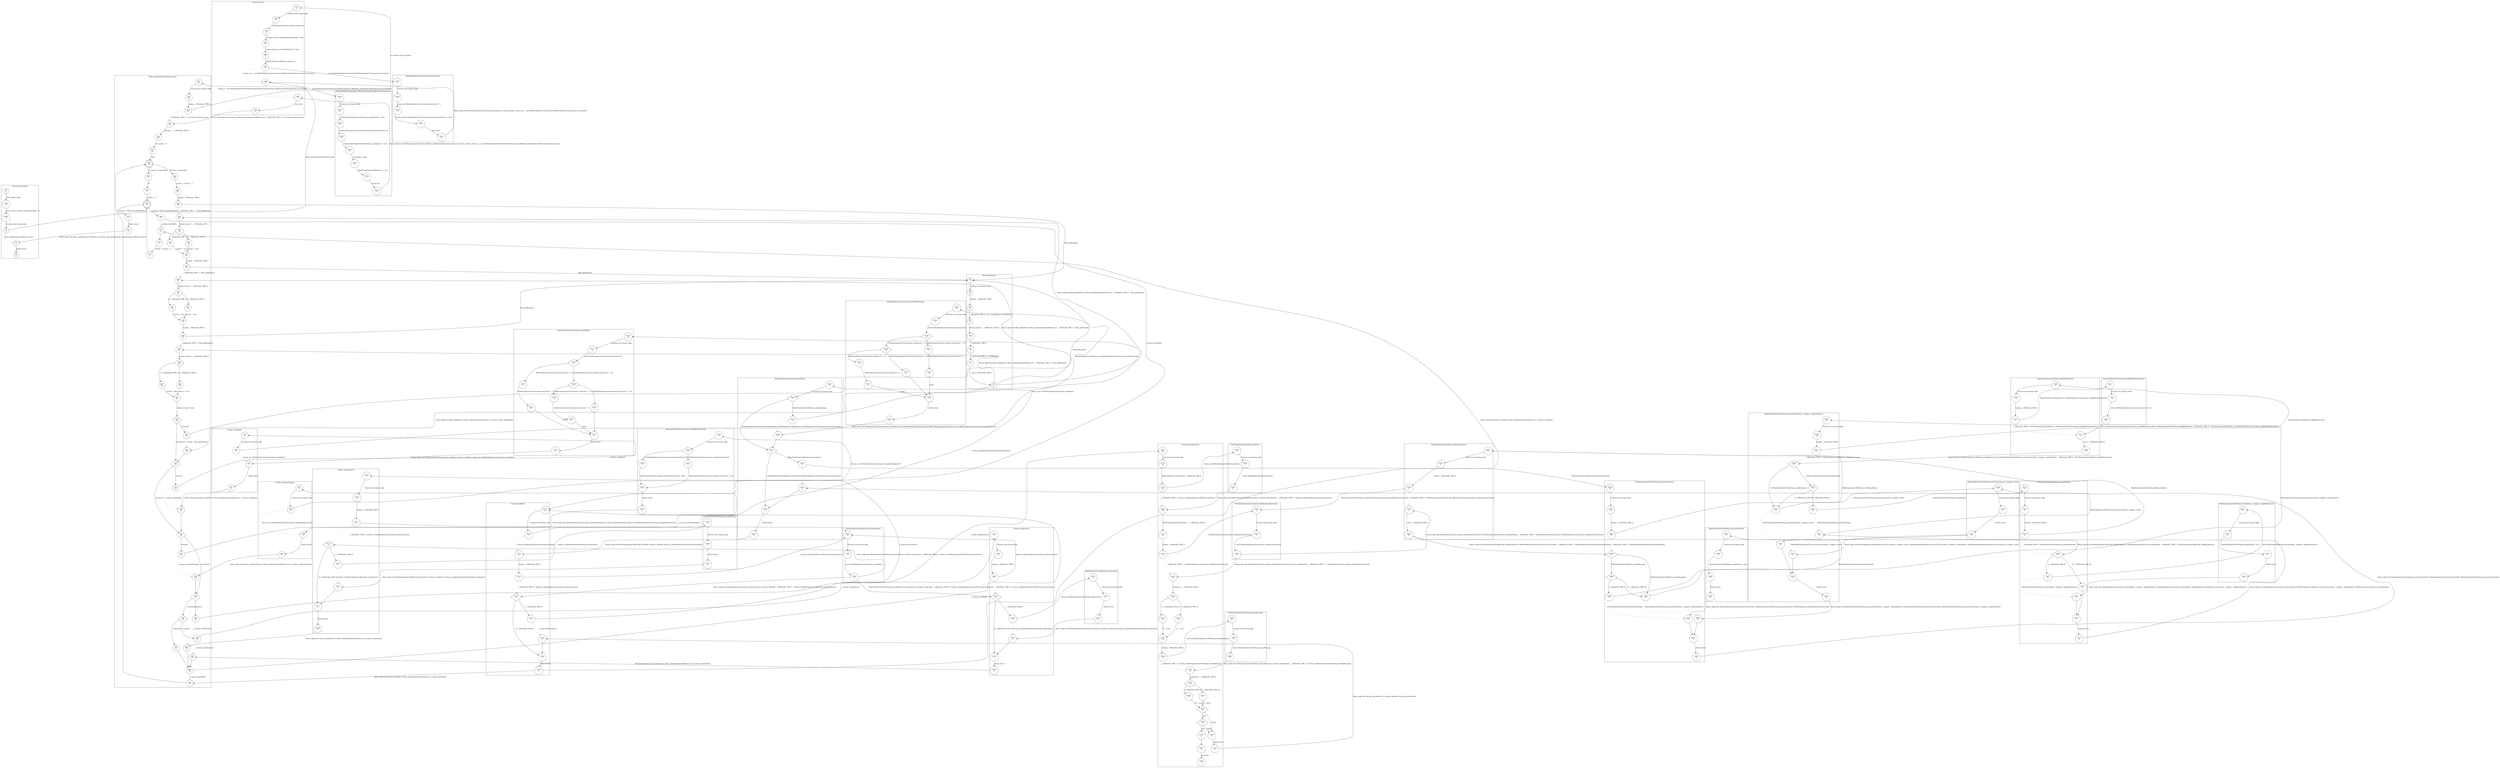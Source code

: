 digraph CFA {
1 [shape="circle" label="N1\n5"]
324 [shape="circle" label="N324\n4"]
325 [shape="circle" label="N325\n3"]
2 [shape="circle" label="N2\n2"]
15 [shape="circle" label="N15\n53"]
16 [shape="circle" label="N16\n52"]
18 [shape="circle" label="N18\n51"]
79 [shape="circle" label="N79\n8"]
80 [shape="circle" label="N80\n7"]
82 [shape="circle" label="N82\n6"]
84 [shape="circle" label="N84\n5"]
86 [shape="circle" label="N86\n4"]
88 [shape="circle" label="N88\n3"]
215 [shape="circle" label="N215\n4"]
216 [shape="circle" label="N216\n3"]
218 [shape="circle" label="N218\n2"]
220 [shape="circle" label="N220\n1"]
214 [shape="circle" label="N214\n0"]
89 [shape="circle" label="N89\n2"]
223 [shape="circle" label="N223\n7"]
224 [shape="circle" label="N224\n6"]
226 [shape="circle" label="N226\n5"]
228 [shape="circle" label="N228\n4"]
230 [shape="circle" label="N230\n3"]
231 [shape="circle" label="N231\n2"]
232 [shape="circle" label="N232\n1"]
222 [shape="circle" label="N222\n0"]
90 [shape="circle" label="N90\n1"]
78 [shape="circle" label="N78\n0"]
19 [shape="circle" label="N19\n50"]
20 [shape="circle" label="N20\n49"]
22 [shape="circle" label="N22\n48"]
23 [shape="doublecircle" label="N23\n47"]
24 [shape="circle" label="N24\n46"]
26 [shape="circle" label="N26\n45"]
28 [shape="circle" label="N28\n44"]
5 [shape="circle" label="N5\n7"]
6 [shape="circle" label="N6\n6"]
8 [shape="circle" label="N8\n5"]
9 [shape="circle" label="N9\n4"]
10 [shape="circle" label="N10\n3"]
12 [shape="circle" label="N12\n2"]
13 [shape="circle" label="N13\n1"]
4 [shape="circle" label="N4\n0"]
52 [shape="circle" label="N52\n24"]
50 [shape="diamond" label="N50\n23"]
54 [shape="circle" label="N54\n22"]
93 [shape="circle" label="N93\n3"]
94 [shape="circle" label="N94\n2"]
174 [shape="circle" label="N174\n10"]
175 [shape="circle" label="N175\n9"]
176 [shape="diamond" label="N176\n8"]
179 [shape="circle" label="N179\n7"]
181 [shape="circle" label="N181\n6"]
177 [shape="circle" label="N177\n1"]
173 [shape="circle" label="N173\n0"]
95 [shape="circle" label="N95\n1"]
92 [shape="circle" label="N92\n0"]
55 [shape="circle" label="N55\n21"]
53 [shape="diamond" label="N53\n20"]
57 [shape="circle" label="N57\n19"]
97 [shape="circle" label="N97\n3"]
98 [shape="circle" label="N98\n2"]
188 [shape="circle" label="N188\n5"]
189 [shape="diamond" label="N189\n4"]
191 [shape="circle" label="N191\n3"]
190 [shape="circle" label="N190\n1"]
187 [shape="circle" label="N187\n0"]
99 [shape="circle" label="N99\n1"]
96 [shape="circle" label="N96\n0"]
58 [shape="circle" label="N58\n18"]
56 [shape="diamond" label="N56\n17"]
60 [shape="circle" label="N60\n16"]
109 [shape="circle" label="N109\n7"]
110 [shape="circle" label="N110\n6"]
113 [shape="circle" label="N113\n5"]
321 [shape="circle" label="N321\n2"]
322 [shape="circle" label="N322\n1"]
320 [shape="circle" label="N320\n0"]
123 [shape="diamond" label="N123\n4"]
121 [shape="circle" label="N121\n3"]
132 [shape="circle" label="N132\n22"]
133 [shape="circle" label="N133\n21"]
135 [shape="circle" label="N135\n20"]
305 [shape="circle" label="N305\n2"]
306 [shape="circle" label="N306\n1"]
304 [shape="circle" label="N304\n0"]
136 [shape="circle" label="N136\n19"]
137 [shape="circle" label="N137\n18"]
139 [shape="circle" label="N139\n17"]
194 [shape="circle" label="N194\n2"]
195 [shape="circle" label="N195\n1"]
193 [shape="circle" label="N193\n0"]
295 [shape="circle" label="N295\n1"]
290 [shape="circle" label="N290\n0"]
266 [shape="diamond" label="N266\n7"]
264 [shape="diamond" label="N264\n6"]
262 [shape="circle" label="N262\n5"]
287 [shape="circle" label="N287\n3"]
288 [shape="circle" label="N288\n2"]
289 [shape="circle" label="N289\n1"]
286 [shape="circle" label="N286\n0"]
267 [shape="circle" label="N267\n4"]
261 [shape="circle" label="N261\n1"]
258 [shape="circle" label="N258\n0"]
242 [shape="circle" label="N242\n2"]
240 [shape="circle" label="N240\n1"]
234 [shape="circle" label="N234\n0"]
119 [shape="circle" label="N119\n6"]
122 [shape="circle" label="N122\n5"]
263 [shape="circle" label="N263\n3"]
247 [shape="circle" label="N247\n11"]
248 [shape="circle" label="N248\n10"]
253 [shape="circle" label="N253\n9"]
309 [shape="circle" label="N309\n4"]
310 [shape="circle" label="N310\n3"]
312 [shape="circle" label="N312\n2"]
211 [shape="circle" label="N211\n2"]
212 [shape="circle" label="N212\n1"]
210 [shape="circle" label="N210\n0"]
313 [shape="circle" label="N313\n1"]
308 [shape="circle" label="N308\n0"]
254 [shape="diamond" label="N254\n8"]
252 [shape="diamond" label="N252\n7"]
250 [shape="circle" label="N250\n6"]
274 [shape="circle" label="N274\n8"]
275 [shape="circle" label="N275\n7"]
279 [shape="circle" label="N279\n6"]
291 [shape="circle" label="N291\n4"]
292 [shape="circle" label="N292\n3"]
294 [shape="circle" label="N294\n2"]
280 [shape="diamond" label="N280\n5"]
277 [shape="circle" label="N277\n4"]
270 [shape="circle" label="N270\n3"]
271 [shape="circle" label="N271\n2"]
272 [shape="circle" label="N272\n1"]
269 [shape="circle" label="N269\n0"]
281 [shape="circle" label="N281\n3"]
276 [shape="circle" label="N276\n1"]
273 [shape="circle" label="N273\n0"]
255 [shape="circle" label="N255\n5"]
244 [shape="circle" label="N244\n2"]
245 [shape="circle" label="N245\n1"]
243 [shape="circle" label="N243\n0"]
257 [shape="circle" label="N257\n2"]
249 [shape="circle" label="N249\n1"]
246 [shape="circle" label="N246\n0"]
268 [shape="circle" label="N268\n2"]
256 [shape="circle" label="N256\n4"]
278 [shape="circle" label="N278\n2"]
251 [shape="circle" label="N251\n3"]
140 [shape="circle" label="N140\n16"]
141 [shape="diamond" label="N141\n15"]
143 [shape="circle" label="N143\n14"]
142 [shape="circle" label="N142\n12"]
146 [shape="circle" label="N146\n11"]
283 [shape="circle" label="N283\n2"]
284 [shape="circle" label="N284\n1"]
282 [shape="circle" label="N282\n0"]
147 [shape="circle" label="N147\n10"]
148 [shape="diamond" label="N148\n9"]
150 [shape="circle" label="N150\n8"]
149 [shape="diamond" label="N149\n6"]
154 [shape="diamond" label="N154\n5"]
153 [shape="circle" label="N153\n4"]
157 [shape="circle" label="N157\n3"]
158 [shape="circle" label="N158\n2"]
152 [shape="circle" label="N152\n1"]
131 [shape="circle" label="N131\n0"]
124 [shape="circle" label="N124\n2"]
120 [shape="circle" label="N120\n1"]
116 [shape="circle" label="N116\n0"]
72 [shape="circle" label="N72\n4"]
71 [shape="circle" label="N71\n3"]
73 [shape="circle" label="N73\n2"]
68 [shape="doublecircle" label="N68\n6"]
69 [shape="circle" label="N69\n5"]
117 [shape="circle" label="N117\n8"]
118 [shape="circle" label="N118\n7"]
235 [shape="circle" label="N235\n8"]
236 [shape="diamond" label="N236\n7"]
238 [shape="circle" label="N238\n6"]
160 [shape="circle" label="N160\n10"]
161 [shape="circle" label="N161\n9"]
162 [shape="diamond" label="N162\n8"]
165 [shape="circle" label="N165\n7"]
167 [shape="circle" label="N167\n6"]
163 [shape="circle" label="N163\n1"]
159 [shape="circle" label="N159\n0"]
239 [shape="circle" label="N239\n5"]
237 [shape="diamond" label="N237\n4"]
241 [shape="circle" label="N241\n3"]
259 [shape="circle" label="N259\n10"]
260 [shape="circle" label="N260\n9"]
265 [shape="circle" label="N265\n8"]
166 [shape="diamond" label="N166\n5"]
169 [shape="circle" label="N169\n4"]
171 [shape="circle" label="N171\n3"]
170 [shape="circle" label="N170\n2"]
70 [shape="circle" label="N70\n1"]
14 [shape="circle" label="N14\n0"]
3 [shape="circle" label="N3\n1"]
0 [shape="circle" label="N0\n0"]
66 [shape="circle" label="N66\n9"]
151 [shape="circle" label="N151\n7"]
144 [shape="circle" label="N144\n13"]
106 [shape="diamond" label="N106\n4"]
104 [shape="circle" label="N104\n3"]
315 [shape="circle" label="N315\n2"]
316 [shape="circle" label="N316\n1"]
314 [shape="circle" label="N314\n0"]
107 [shape="circle" label="N107\n2"]
103 [shape="circle" label="N103\n1"]
100 [shape="circle" label="N100\n0"]
65 [shape="circle" label="N65\n12"]
59 [shape="circle" label="N59\n10"]
114 [shape="diamond" label="N114\n4"]
112 [shape="circle" label="N112\n3"]
318 [shape="circle" label="N318\n2"]
319 [shape="circle" label="N319\n1"]
317 [shape="circle" label="N317\n0"]
115 [shape="circle" label="N115\n2"]
111 [shape="circle" label="N111\n1"]
108 [shape="circle" label="N108\n0"]
62 [shape="circle" label="N62\n15"]
61 [shape="diamond" label="N61\n14"]
64 [shape="circle" label="N64\n13"]
101 [shape="circle" label="N101\n7"]
102 [shape="circle" label="N102\n6"]
105 [shape="circle" label="N105\n5"]
63 [shape="circle" label="N63\n11"]
192 [shape="circle" label="N192\n2"]
180 [shape="diamond" label="N180\n5"]
183 [shape="circle" label="N183\n4"]
185 [shape="circle" label="N185\n3"]
184 [shape="circle" label="N184\n2"]
43 [shape="circle" label="N43\n31"]
44 [shape="diamond" label="N44\n30"]
46 [shape="circle" label="N46\n29"]
45 [shape="circle" label="N45\n27"]
49 [shape="diamond" label="N49\n26"]
51 [shape="circle" label="N51\n25"]
47 [shape="circle" label="N47\n28"]
36 [shape="circle" label="N36\n37"]
37 [shape="diamond" label="N37\n36"]
39 [shape="circle" label="N39\n35"]
38 [shape="circle" label="N38\n33"]
42 [shape="circle" label="N42\n32"]
40 [shape="circle" label="N40\n34"]
29 [shape="circle" label="N29\n43"]
30 [shape="diamond" label="N30\n42"]
32 [shape="circle" label="N32\n41"]
31 [shape="circle" label="N31\n39"]
35 [shape="circle" label="N35\n38"]
33 [shape="circle" label="N33\n40"]
25 [shape="circle" label="N25\n8"]
67 [shape="circle" label="N67\n7"]
node [shape="circle"]
subgraph cluster_Actions_Actions {
label="Actions_Actions()"
79 -> 80 [label="Function start dummy edge"]
80 -> 82 [label=" MinePumpSystem.Environment Actions_env;"]
82 -> 84 [label=" boolean Actions_methAndRunningLastTime = false;"]
84 -> 86 [label=" boolean Actions_switchedOnBeforeTS = false;"]
86 -> 88 [label=" MinePumpSystem.MinePump Actions_p;"]
88 -> 89 [label="Actions_env = new MinePumpSystem.Environment MinePumpSystem.Environment_Environment;" style="dotted" arrowhead="empty"]
89 -> 90 [label="Actions_p = new MinePumpSystem.MinePump MinePumpSystem.MinePump_MinePump_MinePumpSystem.Environment;" style="dotted" arrowhead="empty"]
90 -> 78 [label="return this;"]}
subgraph cluster_Actions_Specification1 {
label="Actions_Specification1()"
132 -> 133 [label="Function start dummy edge"]
133 -> 135 [label="MinePumpSystem.Environment __CPAchecker_TMP_0;"]
135 -> 136 [label="__CPAchecker_TMP_0 = Actions_p_MinePumpSystem.MinePump_getEnv();" style="dotted" arrowhead="empty"]
136 -> 137 [label="MinePumpSystem.Environment e = __CPAchecker_TMP_0;"]
137 -> 139 [label="boolean __CPAchecker_TMP_1;"]
139 -> 140 [label="__CPAchecker_TMP_1 = e_MinePumpSystem.Environment_isMethaneLevelCritical();" style="dotted" arrowhead="empty"]
140 -> 141 [label="boolean b1 = __CPAchecker_TMP_1;"]
141 -> 144 [label="[!(__CPAchecker_TMP_1)]"]
141 -> 143 [label="[__CPAchecker_TMP_1]"]
143 -> 142 [label="b1 = true;"]
142 -> 146 [label="boolean __CPAchecker_TMP_2;"]
146 -> 147 [label="__CPAchecker_TMP_2 = Actions_p_MinePumpSystem.MinePump_isPumpRunning();" style="dotted" arrowhead="empty"]
147 -> 148 [label="boolean b2 = __CPAchecker_TMP_2;"]
148 -> 151 [label="[!(__CPAchecker_TMP_2)]"]
148 -> 150 [label="[__CPAchecker_TMP_2]"]
150 -> 149 [label="b2 = true;"]
149 -> 152 [label="[!(b1)]"]
149 -> 154 [label="[b1]"]
154 -> 152 [label="[!(b2)]"]
154 -> 153 [label="[b2]"]
153 -> 157 [label=""]
157 -> 158 [label="assert fail"]
152 -> 131 [label="default return"]
151 -> 149 [label="b2 = false;"]
144 -> 142 [label="b1 = false;"]}
subgraph cluster_Actions_getSystemState {
label="Actions_getSystemState()"
}
subgraph cluster_Actions_methaneChange {
label="Actions_methaneChange()"
97 -> 98 [label="Function start dummy edge"]
98 -> 99 [label="Actions_env_MinePumpSystem.Environment_changeMethaneLevel();" style="dotted" arrowhead="empty"]
99 -> 96 [label="default return"]}
subgraph cluster_Actions_startSystem {
label="Actions_startSystem()"
109 -> 110 [label="Function start dummy edge"]
110 -> 113 [label="boolean __CPAchecker_TMP_0;"]
113 -> 114 [label="__CPAchecker_TMP_0 = Actions_p_MinePumpSystem.MinePump_isSystemActive();" style="dotted" arrowhead="empty"]
114 -> 111 [label="[!(!__CPAchecker_TMP_0)]"]
114 -> 112 [label="[!__CPAchecker_TMP_0]"]
112 -> 115 [label="Actions_p_MinePumpSystem.MinePump_startSystem();" style="dotted" arrowhead="empty"]
115 -> 111 [label=""]
111 -> 108 [label="default return"]}
subgraph cluster_Actions_stopSystem {
label="Actions_stopSystem()"
106 -> 103 [label="[!(__CPAchecker_TMP_0)]"]
106 -> 104 [label="[__CPAchecker_TMP_0]"]
104 -> 107 [label="Actions_p_MinePumpSystem.MinePump_stopSystem();" style="dotted" arrowhead="empty"]
107 -> 103 [label=""]
103 -> 100 [label="default return"]
101 -> 102 [label="Function start dummy edge"]
102 -> 105 [label="boolean __CPAchecker_TMP_0;"]
105 -> 106 [label="__CPAchecker_TMP_0 = Actions_p_MinePumpSystem.MinePump_isSystemActive();" style="dotted" arrowhead="empty"]}
subgraph cluster_Actions_timeShift {
label="Actions_timeShift()"
123 -> 120 [label="[!(__CPAchecker_TMP_0)]"]
123 -> 121 [label="[__CPAchecker_TMP_0]"]
121 -> 124 [label="Actions_Specification1();" style="dotted" arrowhead="empty"]
119 -> 122 [label="boolean __CPAchecker_TMP_0;"]
122 -> 123 [label="__CPAchecker_TMP_0 = Actions_p_MinePumpSystem.MinePump_isSystemActive();" style="dotted" arrowhead="empty"]
124 -> 120 [label=""]
120 -> 116 [label="default return"]
117 -> 118 [label="Function start dummy edge"]
118 -> 119 [label="Actions_p_MinePumpSystem.MinePump_timeShift();" style="dotted" arrowhead="empty"]}
subgraph cluster_Actions_waterRise {
label="Actions_waterRise()"
93 -> 94 [label="Function start dummy edge"]
94 -> 95 [label="Actions_env_MinePumpSystem.Environment_waterRise();" style="dotted" arrowhead="empty"]
95 -> 92 [label="default return"]}
subgraph cluster_Main_Main {
label="Main_Main()"
}
subgraph cluster_Main_getBoolean {
label="Main_getBoolean()"
5 -> 6 [label="Function start dummy edge"]
6 -> 8 [label="Random __CPAchecker_TMP_0;"]
8 -> 9 [label="__CPAchecker_TMP_0 = new _unspecified_ new Random();"]
9 -> 10 [label="Random random = __CPAchecker_TMP_0;"]
10 -> 12 [label="__CPAchecker_TMP_1;"]
12 -> 13 [label="__CPAchecker_TMP_1 = nextBoolean();"]
13 -> 4 [label="return __CPAchecker_TMP_1;"]}
subgraph cluster_Main_main_String_array {
label="Main_main_String[]()"
1 -> 324 [label="INIT GLOBAL VARS"]
324 -> 325 [label="private static int Main_cleanupTimeShifts = 2;"]
325 -> 2 [label="Function start dummy edge"]
2 -> 3 [label="Main_randomSequenceOfActions_int(3);" style="dotted" arrowhead="empty"]
3 -> 0 [label="default return"]}
subgraph cluster_Main_randomSequenceOfActions_int {
label="Main_randomSequenceOfActions_int()"
15 -> 16 [label="Function start dummy edge"]
16 -> 18 [label="Actions __CPAchecker_TMP_0;"]
18 -> 19 [label="__CPAchecker_TMP_0 = new Actions Actions_Actions;" style="dotted" arrowhead="empty"]
19 -> 20 [label="Actions a = __CPAchecker_TMP_0;"]
20 -> 22 [label="int counter = 0;"]
22 -> 23 [label="while"]
23 -> 25 [label="[!(counter < maxLength)]"]
23 -> 24 [label="[counter < maxLength]"]
24 -> 26 [label="counter = counter + 1;"]
26 -> 28 [label="boolean __CPAchecker_TMP_1;"]
28 -> 29 [label="__CPAchecker_TMP_1 = Main_getBoolean();" style="dotted" arrowhead="empty"]
52 -> 50 [label=""]
50 -> 53 [label="[!(action1)]"]
50 -> 54 [label="[action1]"]
54 -> 55 [label="a_Actions_waterRise();" style="dotted" arrowhead="empty"]
55 -> 53 [label=""]
53 -> 56 [label="[!(action2)]"]
53 -> 57 [label="[action2]"]
57 -> 58 [label="a_Actions_methaneChange();" style="dotted" arrowhead="empty"]
58 -> 56 [label=""]
56 -> 61 [label="[!(action3)]"]
56 -> 60 [label="[action3]"]
60 -> 62 [label="a_Actions_startSystem();" style="dotted" arrowhead="empty"]
72 -> 71 [label=""]
71 -> 73 [label="counter = counter + 1;"]
73 -> 68 [label=""]
68 -> 70 [label="[!(counter < Main_cleanupTimeShifts)]"]
68 -> 69 [label="[counter < Main_cleanupTimeShifts]"]
69 -> 72 [label="a_Actions_timeShift();" style="dotted" arrowhead="empty"]
70 -> 14 [label="default return"]
66 -> 23 [label=""]
65 -> 59 [label=""]
59 -> 66 [label="a_Actions_timeShift();" style="dotted" arrowhead="empty"]
62 -> 59 [label=""]
61 -> 63 [label="[!(action4)]"]
61 -> 64 [label="[action4]"]
64 -> 65 [label="a_Actions_stopSystem();" style="dotted" arrowhead="empty"]
63 -> 59 [label=""]
43 -> 44 [label="boolean action3 = __CPAchecker_TMP_3;"]
44 -> 47 [label="[!(__CPAchecker_TMP_3)]"]
44 -> 46 [label="[__CPAchecker_TMP_3]"]
46 -> 45 [label="action3 = true;"]
45 -> 49 [label="boolean action4 = false;"]
49 -> 50 [label="[!(!action3)]"]
49 -> 51 [label="[!action3]"]
51 -> 52 [label="action4 = Main_getBoolean();" style="dotted" arrowhead="empty"]
47 -> 45 [label="action3 = false;"]
36 -> 37 [label="boolean action2 = __CPAchecker_TMP_2;"]
37 -> 40 [label="[!(__CPAchecker_TMP_2)]"]
37 -> 39 [label="[__CPAchecker_TMP_2]"]
39 -> 38 [label="action2 = true;"]
38 -> 42 [label="boolean __CPAchecker_TMP_3;"]
42 -> 43 [label="__CPAchecker_TMP_3 = Main_getBoolean();" style="dotted" arrowhead="empty"]
40 -> 38 [label="action2 = false;"]
29 -> 30 [label="boolean action1 = __CPAchecker_TMP_1;"]
30 -> 33 [label="[!(__CPAchecker_TMP_1)]"]
30 -> 32 [label="[__CPAchecker_TMP_1]"]
32 -> 31 [label="action1 = true;"]
31 -> 35 [label="boolean __CPAchecker_TMP_2;"]
35 -> 36 [label="__CPAchecker_TMP_2 = Main_getBoolean();" style="dotted" arrowhead="empty"]
33 -> 31 [label="action1 = false;"]
25 -> 67 [label="for"]
67 -> 68 [label="counter = 0;"]}
subgraph cluster_MinePumpSystem_Environment_Environment {
label="MinePumpSystem.Environment_Environment()"
215 -> 216 [label="Function start dummy edge"]
216 -> 218 [label="private int MinePumpSystem.Environment_waterLevel = 1;"]
218 -> 220 [label="private boolean MinePumpSystem.Environment_methaneLevelCritical = false;"]
220 -> 214 [label="return this;"]}
subgraph cluster_MinePumpSystem_Environment_changeMethaneLevel {
label="MinePumpSystem.Environment_changeMethaneLevel()"
188 -> 189 [label="Function start dummy edge"]
189 -> 192 [label="[!(!MinePumpSystem.Environment_methaneLevelCritical)]"]
189 -> 191 [label="[!MinePumpSystem.Environment_methaneLevelCritical]"]
191 -> 190 [label="MinePumpSystem.Environment_methaneLevelCritical = true;"]
190 -> 187 [label="default return"]
192 -> 190 [label="MinePumpSystem.Environment_methaneLevelCritical = false;"]}
subgraph cluster_MinePumpSystem_Environment_getWaterLevel {
label="MinePumpSystem.Environment_getWaterLevel()"
}
subgraph cluster_MinePumpSystem_Environment_isHighWaterSensorDry {
label="MinePumpSystem.Environment_isHighWaterSensorDry()"
211 -> 212 [label="Function start dummy edge"]
212 -> 210 [label="return MinePumpSystem.Environment_waterLevel != 2;"]}
subgraph cluster_MinePumpSystem_Environment_isLowWaterSensorDry {
label="MinePumpSystem.Environment_isLowWaterSensorDry()"
}
subgraph cluster_MinePumpSystem_Environment_isMethaneLevelCritical {
label="MinePumpSystem.Environment_isMethaneLevelCritical()"
194 -> 195 [label="Function start dummy edge"]
195 -> 193 [label="return MinePumpSystem.Environment_methaneLevelCritical;"]}
subgraph cluster_MinePumpSystem_Environment_lowerWaterLevel {
label="MinePumpSystem.Environment_lowerWaterLevel()"
160 -> 161 [label="Function start dummy edge"]
161 -> 162 [label="switch (MinePumpSystem.Environment_waterLevel)"]
162 -> 166 [label="[!(MinePumpSystem.Environment_waterLevel == 2)]"]
162 -> 165 [label="[MinePumpSystem.Environment_waterLevel == 2]"]
165 -> 167 [label="MinePumpSystem.Environment_waterLevel = 1;"]
167 -> 163 [label="break"]
163 -> 159 [label="default return"]
166 -> 170 [label="[!(MinePumpSystem.Environment_waterLevel == 1)]"]
166 -> 169 [label="[MinePumpSystem.Environment_waterLevel == 1]"]
169 -> 171 [label="MinePumpSystem.Environment_waterLevel = 0;"]
171 -> 163 [label="break"]
170 -> 163 [label=""]}
subgraph cluster_MinePumpSystem_Environment_toString {
label="MinePumpSystem.Environment_toString()"
}
subgraph cluster_MinePumpSystem_Environment_waterRise {
label="MinePumpSystem.Environment_waterRise()"
174 -> 175 [label="Function start dummy edge"]
175 -> 176 [label="switch (MinePumpSystem.Environment_waterLevel)"]
176 -> 180 [label="[!(MinePumpSystem.Environment_waterLevel == 0)]"]
176 -> 179 [label="[MinePumpSystem.Environment_waterLevel == 0]"]
179 -> 181 [label="MinePumpSystem.Environment_waterLevel = 1;"]
181 -> 177 [label="break"]
177 -> 173 [label="default return"]
180 -> 184 [label="[!(MinePumpSystem.Environment_waterLevel == 1)]"]
180 -> 183 [label="[MinePumpSystem.Environment_waterLevel == 1]"]
183 -> 185 [label="MinePumpSystem.Environment_waterLevel = 2;"]
185 -> 177 [label="break"]
184 -> 177 [label=""]}
subgraph cluster_MinePumpSystem_MinePump_MinePump_MinePumpSystem_Environment {
label="MinePumpSystem.MinePump_MinePump_MinePumpSystem.Environment()"
223 -> 224 [label="Function start dummy edge"]
224 -> 226 [label=" boolean MinePumpSystem.MinePump_pumpRunning = false;"]
226 -> 228 [label=" MinePumpSystem.Environment MinePumpSystem.MinePump_env;"]
228 -> 230 [label=" boolean MinePumpSystem.MinePump_systemActive = true;"]
230 -> 231 [label="_unspecified_ super;"]
231 -> 232 [label="MinePumpSystem.MinePump_env = env;"]
232 -> 222 [label="return this;"]}
subgraph cluster_MinePumpSystem_MinePump_activatePump {
label="MinePumpSystem.MinePump_activatePump()"
274 -> 275 [label="Function start dummy edge"]
275 -> 279 [label="boolean __CPAchecker_TMP_0;"]
279 -> 280 [label="__CPAchecker_TMP_0 = MinePumpSystem.MinePump_isMethaneAlarm();" style="dotted" arrowhead="empty"]
280 -> 278 [label="[!(!__CPAchecker_TMP_0)]"]
280 -> 277 [label="[!__CPAchecker_TMP_0]"]
277 -> 281 [label="MinePumpSystem.MinePump_activatePump__wrappee__highWaterSensor();" style="dotted" arrowhead="empty"]
281 -> 276 [label=""]
276 -> 273 [label="default return"]
278 -> 276 [label=""]}
subgraph cluster_MinePumpSystem_MinePump_activatePump__wrappee__highWaterSensor {
label="MinePumpSystem.MinePump_activatePump__wrappee__highWaterSensor()"
270 -> 271 [label="Function start dummy edge"]
271 -> 272 [label="MinePumpSystem.MinePump_pumpRunning = true;"]
272 -> 269 [label="default return"]}
subgraph cluster_MinePumpSystem_MinePump_deactivatePump {
label="MinePumpSystem.MinePump_deactivatePump()"
287 -> 288 [label="Function start dummy edge"]
288 -> 289 [label="MinePumpSystem.MinePump_pumpRunning = false;"]
289 -> 286 [label="default return"]}
subgraph cluster_MinePumpSystem_MinePump_getEnv {
label="MinePumpSystem.MinePump_getEnv()"
305 -> 306 [label="Function start dummy edge"]
306 -> 304 [label="return MinePumpSystem.MinePump_env;"]}
subgraph cluster_MinePumpSystem_MinePump_isHighWaterLevel {
label="MinePumpSystem.MinePump_isHighWaterLevel()"
309 -> 310 [label="Function start dummy edge"]
310 -> 312 [label="boolean __CPAchecker_TMP_0;"]
312 -> 313 [label="__CPAchecker_TMP_0 = MinePumpSystem.MinePump_env_MinePumpSystem.Environment_isHighWaterSensorDry();" style="dotted" arrowhead="empty"]
313 -> 308 [label="return !__CPAchecker_TMP_0;"]}
subgraph cluster_MinePumpSystem_MinePump_isMethaneAlarm {
label="MinePumpSystem.MinePump_isMethaneAlarm()"
295 -> 290 [label="return __CPAchecker_TMP_0;"]
291 -> 292 [label="Function start dummy edge"]
292 -> 294 [label="boolean __CPAchecker_TMP_0;"]
294 -> 295 [label="__CPAchecker_TMP_0 = MinePumpSystem.MinePump_env_MinePumpSystem.Environment_isMethaneLevelCritical();" style="dotted" arrowhead="empty"]}
subgraph cluster_MinePumpSystem_MinePump_isPumpRunning {
label="MinePumpSystem.MinePump_isPumpRunning()"
283 -> 284 [label="Function start dummy edge"]
284 -> 282 [label="return MinePumpSystem.MinePump_pumpRunning;"]}
subgraph cluster_MinePumpSystem_MinePump_isSystemActive {
label="MinePumpSystem.MinePump_isSystemActive()"
321 -> 322 [label="Function start dummy edge"]
322 -> 320 [label="return MinePumpSystem.MinePump_systemActive;"]}
subgraph cluster_MinePumpSystem_MinePump_processEnvironment {
label="MinePumpSystem.MinePump_processEnvironment()"
266 -> 263 [label="[!(MinePumpSystem.MinePump_pumpRunning)]"]
266 -> 264 [label="[MinePumpSystem.MinePump_pumpRunning]"]
264 -> 263 [label="[!(__CPAchecker_TMP_0)]"]
264 -> 262 [label="[__CPAchecker_TMP_0]"]
262 -> 267 [label="MinePumpSystem.MinePump_deactivatePump();" style="dotted" arrowhead="empty"]
267 -> 261 [label=""]
261 -> 258 [label="default return"]
263 -> 268 [label="MinePumpSystem.MinePump_processEnvironment__wrappee__methaneQuery();" style="dotted" arrowhead="empty"]
268 -> 261 [label=""]
259 -> 260 [label="Function start dummy edge"]
260 -> 265 [label="boolean __CPAchecker_TMP_0;"]
265 -> 266 [label="__CPAchecker_TMP_0 = MinePumpSystem.MinePump_isMethaneAlarm();" style="dotted" arrowhead="empty"]}
subgraph cluster_MinePumpSystem_MinePump_processEnvironment__wrappee__base {
label="MinePumpSystem.MinePump_processEnvironment__wrappee__base()"
244 -> 245 [label="Function start dummy edge"]
245 -> 243 [label="default return"]}
subgraph cluster_MinePumpSystem_MinePump_processEnvironment__wrappee__methaneQuery {
label="MinePumpSystem.MinePump_processEnvironment__wrappee__methaneQuery()"
247 -> 248 [label="Function start dummy edge"]
248 -> 253 [label="boolean __CPAchecker_TMP_0;"]
253 -> 254 [label="__CPAchecker_TMP_0 = MinePumpSystem.MinePump_isHighWaterLevel();" style="dotted" arrowhead="empty"]
254 -> 251 [label="[!(!MinePumpSystem.MinePump_pumpRunning)]"]
254 -> 252 [label="[!MinePumpSystem.MinePump_pumpRunning]"]
252 -> 251 [label="[!(__CPAchecker_TMP_0)]"]
252 -> 250 [label="[__CPAchecker_TMP_0]"]
250 -> 255 [label="MinePumpSystem.MinePump_activatePump();" style="dotted" arrowhead="empty"]
255 -> 256 [label="MinePumpSystem.MinePump_processEnvironment__wrappee__base();" style="dotted" arrowhead="empty"]
257 -> 249 [label=""]
249 -> 246 [label="default return"]
256 -> 249 [label=""]
251 -> 257 [label="MinePumpSystem.MinePump_processEnvironment__wrappee__base();" style="dotted" arrowhead="empty"]}
subgraph cluster_MinePumpSystem_MinePump_startSystem {
label="MinePumpSystem.MinePump_startSystem()"
318 -> 319 [label="Function start dummy edge"]
319 -> 317 [label="default return"]}
subgraph cluster_MinePumpSystem_MinePump_stopSystem {
label="MinePumpSystem.MinePump_stopSystem()"
315 -> 316 [label="Function start dummy edge"]
316 -> 314 [label="default return"]}
subgraph cluster_MinePumpSystem_MinePump_timeShift {
label="MinePumpSystem.MinePump_timeShift()"
242 -> 240 [label=""]
240 -> 234 [label="default return"]
235 -> 236 [label="Function start dummy edge"]
236 -> 237 [label="[!(MinePumpSystem.MinePump_pumpRunning)]"]
236 -> 238 [label="[MinePumpSystem.MinePump_pumpRunning]"]
238 -> 239 [label="MinePumpSystem.MinePump_env_MinePumpSystem.Environment_lowerWaterLevel();" style="dotted" arrowhead="empty"]
239 -> 237 [label=""]
237 -> 240 [label="[!(MinePumpSystem.MinePump_systemActive)]"]
237 -> 241 [label="[MinePumpSystem.MinePump_systemActive]"]
241 -> 242 [label="MinePumpSystem.MinePump_processEnvironment();" style="dotted" arrowhead="empty"]}
subgraph cluster_MinePumpSystem_MinePump_toString {
label="MinePumpSystem.MinePump_toString()"
}
2 -> 15 [label="Main_randomSequenceOfActions_int(3)"]
18 -> 79 [label="new Actions Actions_Actions"]
88 -> 215 [label="new MinePumpSystem.Environment MinePumpSystem.Environment_Environment"]
214 -> 89 [label="Return edge from MinePumpSystem.Environment_Environment to Actions_Actions: Actions_env = new MinePumpSystem.Environment MinePumpSystem.Environment_Environment;"]
89 -> 223 [label="new MinePumpSystem.MinePump MinePumpSystem.MinePump_MinePump_MinePumpSystem.Environment"]
222 -> 90 [label="Return edge from MinePumpSystem.MinePump_MinePump_MinePumpSystem.Environment to Actions_Actions: Actions_p = new MinePumpSystem.MinePump MinePumpSystem.MinePump_MinePump_MinePumpSystem.Environment;"]
78 -> 19 [label="Return edge from Actions_Actions to Main_randomSequenceOfActions_int: __CPAchecker_TMP_0 = new Actions Actions_Actions;"]
28 -> 5 [label="Main_getBoolean()"]
4 -> 29 [label="Return edge from Main_getBoolean to Main_randomSequenceOfActions_int: __CPAchecker_TMP_1 = Main_getBoolean();"]
4 -> 36 [label="Return edge from Main_getBoolean to Main_randomSequenceOfActions_int: __CPAchecker_TMP_2 = Main_getBoolean();"]
4 -> 43 [label="Return edge from Main_getBoolean to Main_randomSequenceOfActions_int: __CPAchecker_TMP_3 = Main_getBoolean();"]
4 -> 52 [label="Return edge from Main_getBoolean to Main_randomSequenceOfActions_int: action4 = Main_getBoolean();"]
54 -> 93 [label="a_Actions_waterRise()"]
94 -> 174 [label="Actions_env_MinePumpSystem.Environment_waterRise()"]
173 -> 95 [label="Return edge from MinePumpSystem.Environment_waterRise to Actions_waterRise: Actions_env_MinePumpSystem.Environment_waterRise();"]
92 -> 55 [label="Return edge from Actions_waterRise to Main_randomSequenceOfActions_int: a_Actions_waterRise();"]
57 -> 97 [label="a_Actions_methaneChange()"]
98 -> 188 [label="Actions_env_MinePumpSystem.Environment_changeMethaneLevel()"]
187 -> 99 [label="Return edge from MinePumpSystem.Environment_changeMethaneLevel to Actions_methaneChange: Actions_env_MinePumpSystem.Environment_changeMethaneLevel();"]
96 -> 58 [label="Return edge from Actions_methaneChange to Main_randomSequenceOfActions_int: a_Actions_methaneChange();"]
60 -> 109 [label="a_Actions_startSystem()"]
113 -> 321 [label="Actions_p_MinePumpSystem.MinePump_isSystemActive()"]
320 -> 114 [label="Return edge from MinePumpSystem.MinePump_isSystemActive to Actions_startSystem: __CPAchecker_TMP_0 = Actions_p_MinePumpSystem.MinePump_isSystemActive();"]
320 -> 106 [label="Return edge from MinePumpSystem.MinePump_isSystemActive to Actions_stopSystem: __CPAchecker_TMP_0 = Actions_p_MinePumpSystem.MinePump_isSystemActive();"]
320 -> 123 [label="Return edge from MinePumpSystem.MinePump_isSystemActive to Actions_timeShift: __CPAchecker_TMP_0 = Actions_p_MinePumpSystem.MinePump_isSystemActive();"]
121 -> 132 [label="Actions_Specification1()"]
135 -> 305 [label="Actions_p_MinePumpSystem.MinePump_getEnv()"]
304 -> 136 [label="Return edge from MinePumpSystem.MinePump_getEnv to Actions_Specification1: __CPAchecker_TMP_0 = Actions_p_MinePumpSystem.MinePump_getEnv();"]
139 -> 194 [label="e_MinePumpSystem.Environment_isMethaneLevelCritical()"]
193 -> 140 [label="Return edge from MinePumpSystem.Environment_isMethaneLevelCritical to Actions_Specification1: __CPAchecker_TMP_1 = e_MinePumpSystem.Environment_isMethaneLevelCritical();"]
193 -> 295 [label="Return edge from MinePumpSystem.Environment_isMethaneLevelCritical to MinePumpSystem.MinePump_isMethaneAlarm: __CPAchecker_TMP_0 = MinePumpSystem.MinePump_env_MinePumpSystem.Environment_isMethaneLevelCritical();"]
290 -> 280 [label="Return edge from MinePumpSystem.MinePump_isMethaneAlarm to MinePumpSystem.MinePump_activatePump: __CPAchecker_TMP_0 = MinePumpSystem.MinePump_isMethaneAlarm();"]
290 -> 266 [label="Return edge from MinePumpSystem.MinePump_isMethaneAlarm to MinePumpSystem.MinePump_processEnvironment: __CPAchecker_TMP_0 = MinePumpSystem.MinePump_isMethaneAlarm();"]
262 -> 287 [label="MinePumpSystem.MinePump_deactivatePump()"]
286 -> 267 [label="Return edge from MinePumpSystem.MinePump_deactivatePump to MinePumpSystem.MinePump_processEnvironment: MinePumpSystem.MinePump_deactivatePump();"]
258 -> 242 [label="Return edge from MinePumpSystem.MinePump_processEnvironment to MinePumpSystem.MinePump_timeShift: MinePumpSystem.MinePump_processEnvironment();"]
234 -> 119 [label="Return edge from MinePumpSystem.MinePump_timeShift to Actions_timeShift: Actions_p_MinePumpSystem.MinePump_timeShift();"]
122 -> 321 [label="Actions_p_MinePumpSystem.MinePump_isSystemActive()"]
263 -> 247 [label="MinePumpSystem.MinePump_processEnvironment__wrappee__methaneQuery()"]
253 -> 309 [label="MinePumpSystem.MinePump_isHighWaterLevel()"]
312 -> 211 [label="MinePumpSystem.MinePump_env_MinePumpSystem.Environment_isHighWaterSensorDry()"]
210 -> 313 [label="Return edge from MinePumpSystem.Environment_isHighWaterSensorDry to MinePumpSystem.MinePump_isHighWaterLevel: __CPAchecker_TMP_0 = MinePumpSystem.MinePump_env_MinePumpSystem.Environment_isHighWaterSensorDry();"]
308 -> 254 [label="Return edge from MinePumpSystem.MinePump_isHighWaterLevel to MinePumpSystem.MinePump_processEnvironment__wrappee__methaneQuery: __CPAchecker_TMP_0 = MinePumpSystem.MinePump_isHighWaterLevel();"]
250 -> 274 [label="MinePumpSystem.MinePump_activatePump()"]
279 -> 291 [label="MinePumpSystem.MinePump_isMethaneAlarm()"]
294 -> 194 [label="MinePumpSystem.MinePump_env_MinePumpSystem.Environment_isMethaneLevelCritical()"]
277 -> 270 [label="MinePumpSystem.MinePump_activatePump__wrappee__highWaterSensor()"]
269 -> 281 [label="Return edge from MinePumpSystem.MinePump_activatePump__wrappee__highWaterSensor to MinePumpSystem.MinePump_activatePump: MinePumpSystem.MinePump_activatePump__wrappee__highWaterSensor();"]
273 -> 255 [label="Return edge from MinePumpSystem.MinePump_activatePump to MinePumpSystem.MinePump_processEnvironment__wrappee__methaneQuery: MinePumpSystem.MinePump_activatePump();"]
255 -> 244 [label="MinePumpSystem.MinePump_processEnvironment__wrappee__base()"]
243 -> 256 [label="Return edge from MinePumpSystem.MinePump_processEnvironment__wrappee__base to MinePumpSystem.MinePump_processEnvironment__wrappee__methaneQuery: MinePumpSystem.MinePump_processEnvironment__wrappee__base();"]
243 -> 257 [label="Return edge from MinePumpSystem.MinePump_processEnvironment__wrappee__base to MinePumpSystem.MinePump_processEnvironment__wrappee__methaneQuery: MinePumpSystem.MinePump_processEnvironment__wrappee__base();"]
246 -> 268 [label="Return edge from MinePumpSystem.MinePump_processEnvironment__wrappee__methaneQuery to MinePumpSystem.MinePump_processEnvironment: MinePumpSystem.MinePump_processEnvironment__wrappee__methaneQuery();"]
251 -> 244 [label="MinePumpSystem.MinePump_processEnvironment__wrappee__base()"]
146 -> 283 [label="Actions_p_MinePumpSystem.MinePump_isPumpRunning()"]
282 -> 147 [label="Return edge from MinePumpSystem.MinePump_isPumpRunning to Actions_Specification1: __CPAchecker_TMP_2 = Actions_p_MinePumpSystem.MinePump_isPumpRunning();"]
131 -> 124 [label="Return edge from Actions_Specification1 to Actions_timeShift: Actions_Specification1();"]
116 -> 66 [label="Return edge from Actions_timeShift to Main_randomSequenceOfActions_int: a_Actions_timeShift();"]
116 -> 72 [label="Return edge from Actions_timeShift to Main_randomSequenceOfActions_int: a_Actions_timeShift();"]
69 -> 117 [label="a_Actions_timeShift()"]
118 -> 235 [label="Actions_p_MinePumpSystem.MinePump_timeShift()"]
238 -> 160 [label="MinePumpSystem.MinePump_env_MinePumpSystem.Environment_lowerWaterLevel()"]
159 -> 239 [label="Return edge from MinePumpSystem.Environment_lowerWaterLevel to MinePumpSystem.MinePump_timeShift: MinePumpSystem.MinePump_env_MinePumpSystem.Environment_lowerWaterLevel();"]
241 -> 259 [label="MinePumpSystem.MinePump_processEnvironment()"]
265 -> 291 [label="MinePumpSystem.MinePump_isMethaneAlarm()"]
14 -> 3 [label="Return edge from Main_randomSequenceOfActions_int to Main_main_String[]: Main_randomSequenceOfActions_int(3);"]
104 -> 315 [label="Actions_p_MinePumpSystem.MinePump_stopSystem()"]
314 -> 107 [label="Return edge from MinePumpSystem.MinePump_stopSystem to Actions_stopSystem: Actions_p_MinePumpSystem.MinePump_stopSystem();"]
100 -> 65 [label="Return edge from Actions_stopSystem to Main_randomSequenceOfActions_int: a_Actions_stopSystem();"]
59 -> 117 [label="a_Actions_timeShift()"]
112 -> 318 [label="Actions_p_MinePumpSystem.MinePump_startSystem()"]
317 -> 115 [label="Return edge from MinePumpSystem.MinePump_startSystem to Actions_startSystem: Actions_p_MinePumpSystem.MinePump_startSystem();"]
108 -> 62 [label="Return edge from Actions_startSystem to Main_randomSequenceOfActions_int: a_Actions_startSystem();"]
64 -> 101 [label="a_Actions_stopSystem()"]
105 -> 321 [label="Actions_p_MinePumpSystem.MinePump_isSystemActive()"]
51 -> 5 [label="Main_getBoolean()"]
42 -> 5 [label="Main_getBoolean()"]
35 -> 5 [label="Main_getBoolean()"]}